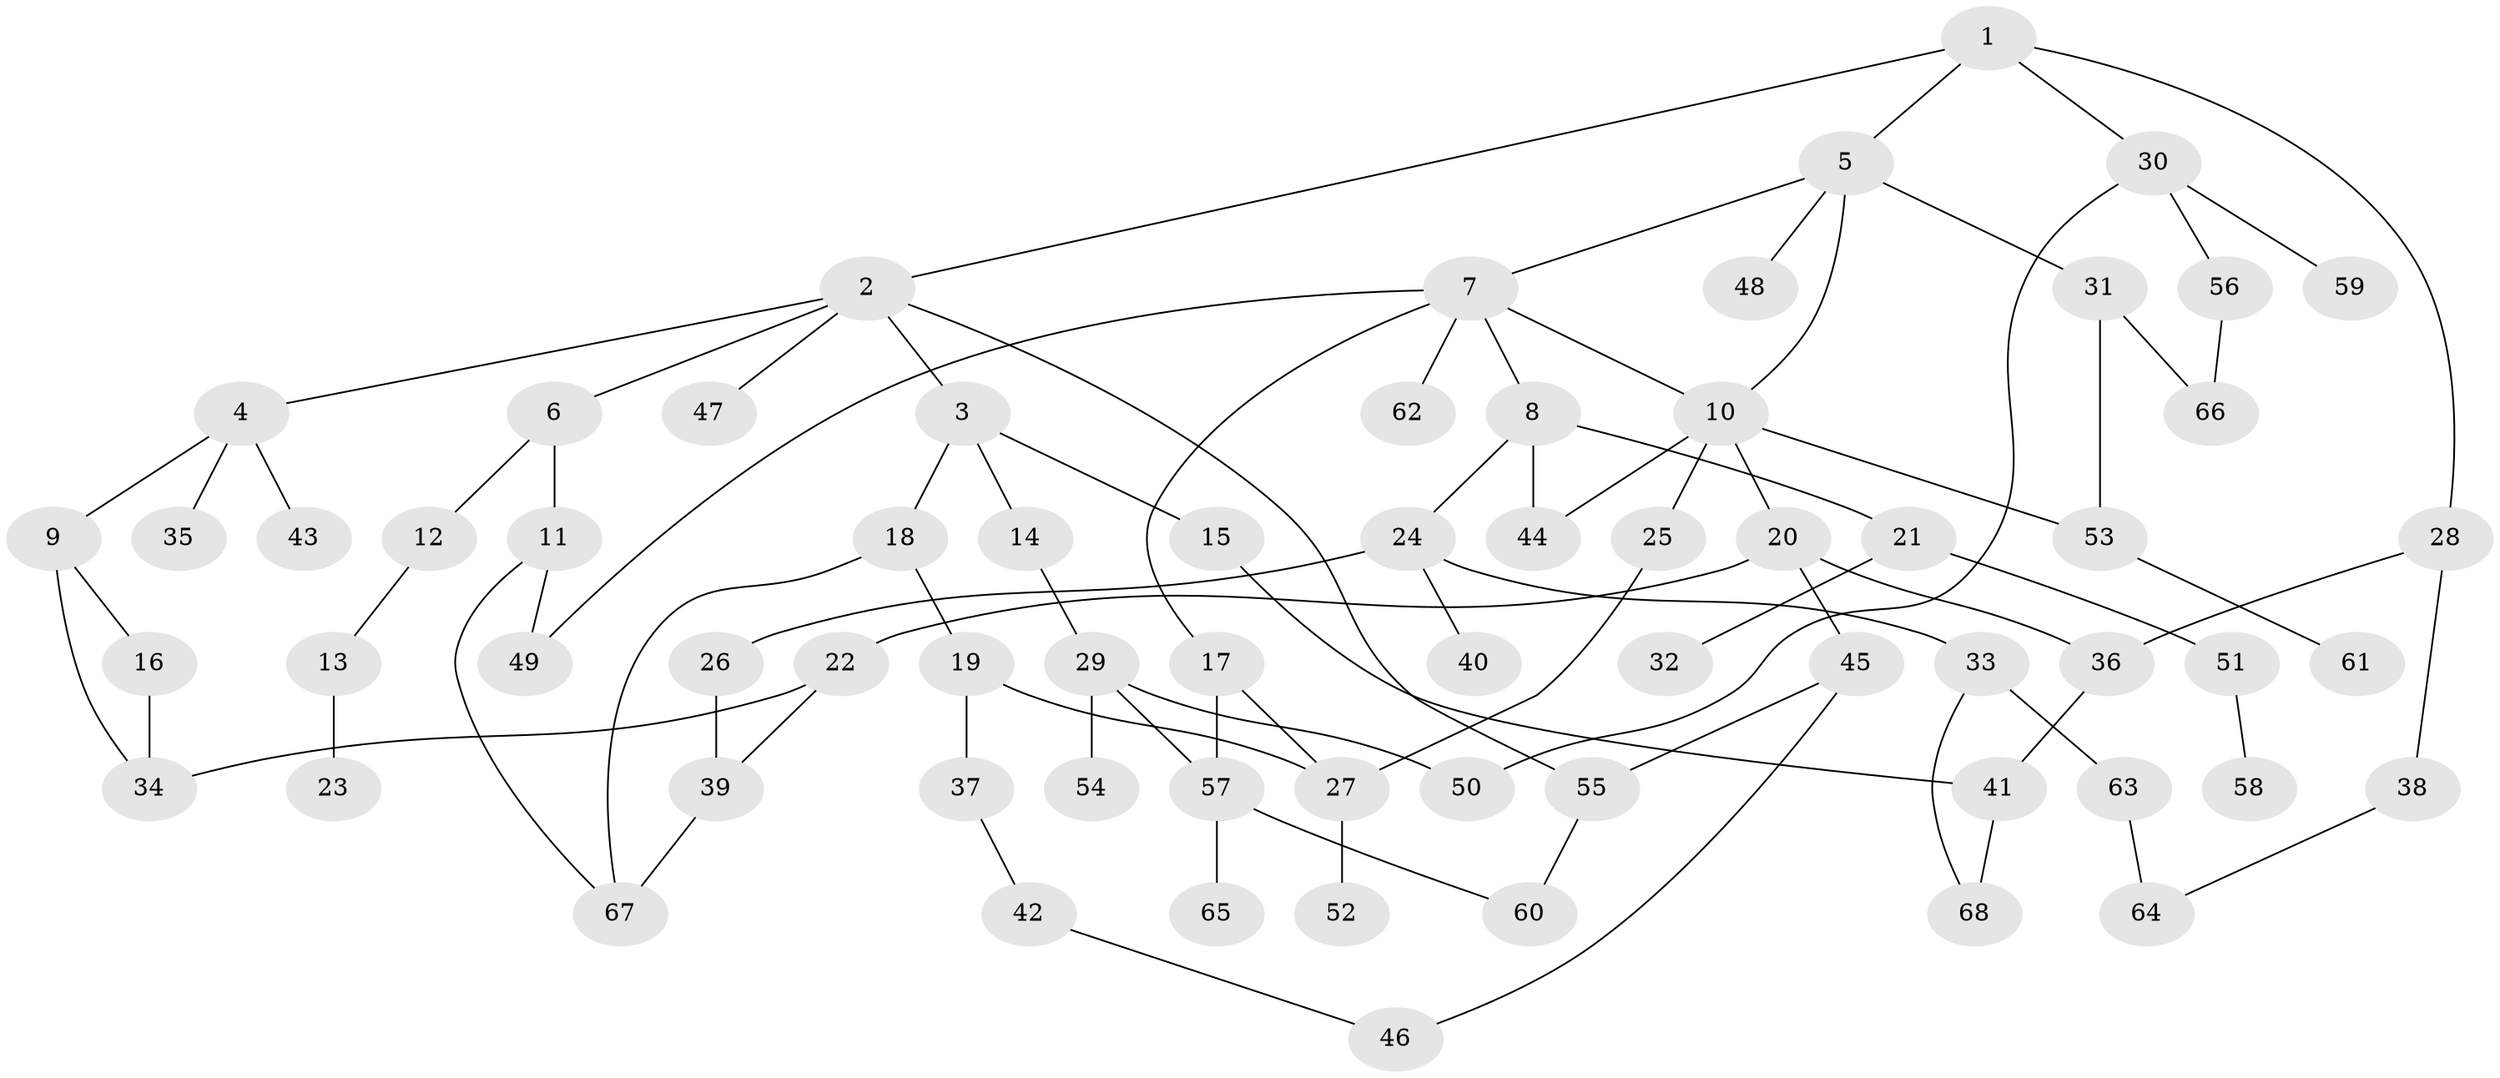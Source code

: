 // coarse degree distribution, {6: 0.18518518518518517, 2: 0.2962962962962963, 1: 0.37037037037037035, 3: 0.037037037037037035, 5: 0.037037037037037035, 4: 0.07407407407407407}
// Generated by graph-tools (version 1.1) at 2025/46/03/04/25 21:46:10]
// undirected, 68 vertices, 88 edges
graph export_dot {
graph [start="1"]
  node [color=gray90,style=filled];
  1;
  2;
  3;
  4;
  5;
  6;
  7;
  8;
  9;
  10;
  11;
  12;
  13;
  14;
  15;
  16;
  17;
  18;
  19;
  20;
  21;
  22;
  23;
  24;
  25;
  26;
  27;
  28;
  29;
  30;
  31;
  32;
  33;
  34;
  35;
  36;
  37;
  38;
  39;
  40;
  41;
  42;
  43;
  44;
  45;
  46;
  47;
  48;
  49;
  50;
  51;
  52;
  53;
  54;
  55;
  56;
  57;
  58;
  59;
  60;
  61;
  62;
  63;
  64;
  65;
  66;
  67;
  68;
  1 -- 2;
  1 -- 5;
  1 -- 28;
  1 -- 30;
  2 -- 3;
  2 -- 4;
  2 -- 6;
  2 -- 47;
  2 -- 55;
  3 -- 14;
  3 -- 15;
  3 -- 18;
  4 -- 9;
  4 -- 35;
  4 -- 43;
  5 -- 7;
  5 -- 31;
  5 -- 48;
  5 -- 10;
  6 -- 11;
  6 -- 12;
  7 -- 8;
  7 -- 10;
  7 -- 17;
  7 -- 49;
  7 -- 62;
  8 -- 21;
  8 -- 24;
  8 -- 44;
  9 -- 16;
  9 -- 34;
  10 -- 20;
  10 -- 25;
  10 -- 44;
  10 -- 53;
  11 -- 49;
  11 -- 67;
  12 -- 13;
  13 -- 23;
  14 -- 29;
  15 -- 41;
  16 -- 34;
  17 -- 57;
  17 -- 27;
  18 -- 19;
  18 -- 67;
  19 -- 37;
  19 -- 27;
  20 -- 22;
  20 -- 36;
  20 -- 45;
  21 -- 32;
  21 -- 51;
  22 -- 39;
  22 -- 34;
  24 -- 26;
  24 -- 33;
  24 -- 40;
  25 -- 27;
  26 -- 39;
  27 -- 52;
  28 -- 38;
  28 -- 36;
  29 -- 50;
  29 -- 54;
  29 -- 57;
  30 -- 56;
  30 -- 59;
  30 -- 50;
  31 -- 53;
  31 -- 66;
  33 -- 63;
  33 -- 68;
  36 -- 41;
  37 -- 42;
  38 -- 64;
  39 -- 67;
  41 -- 68;
  42 -- 46;
  45 -- 55;
  45 -- 46;
  51 -- 58;
  53 -- 61;
  55 -- 60;
  56 -- 66;
  57 -- 60;
  57 -- 65;
  63 -- 64;
}

